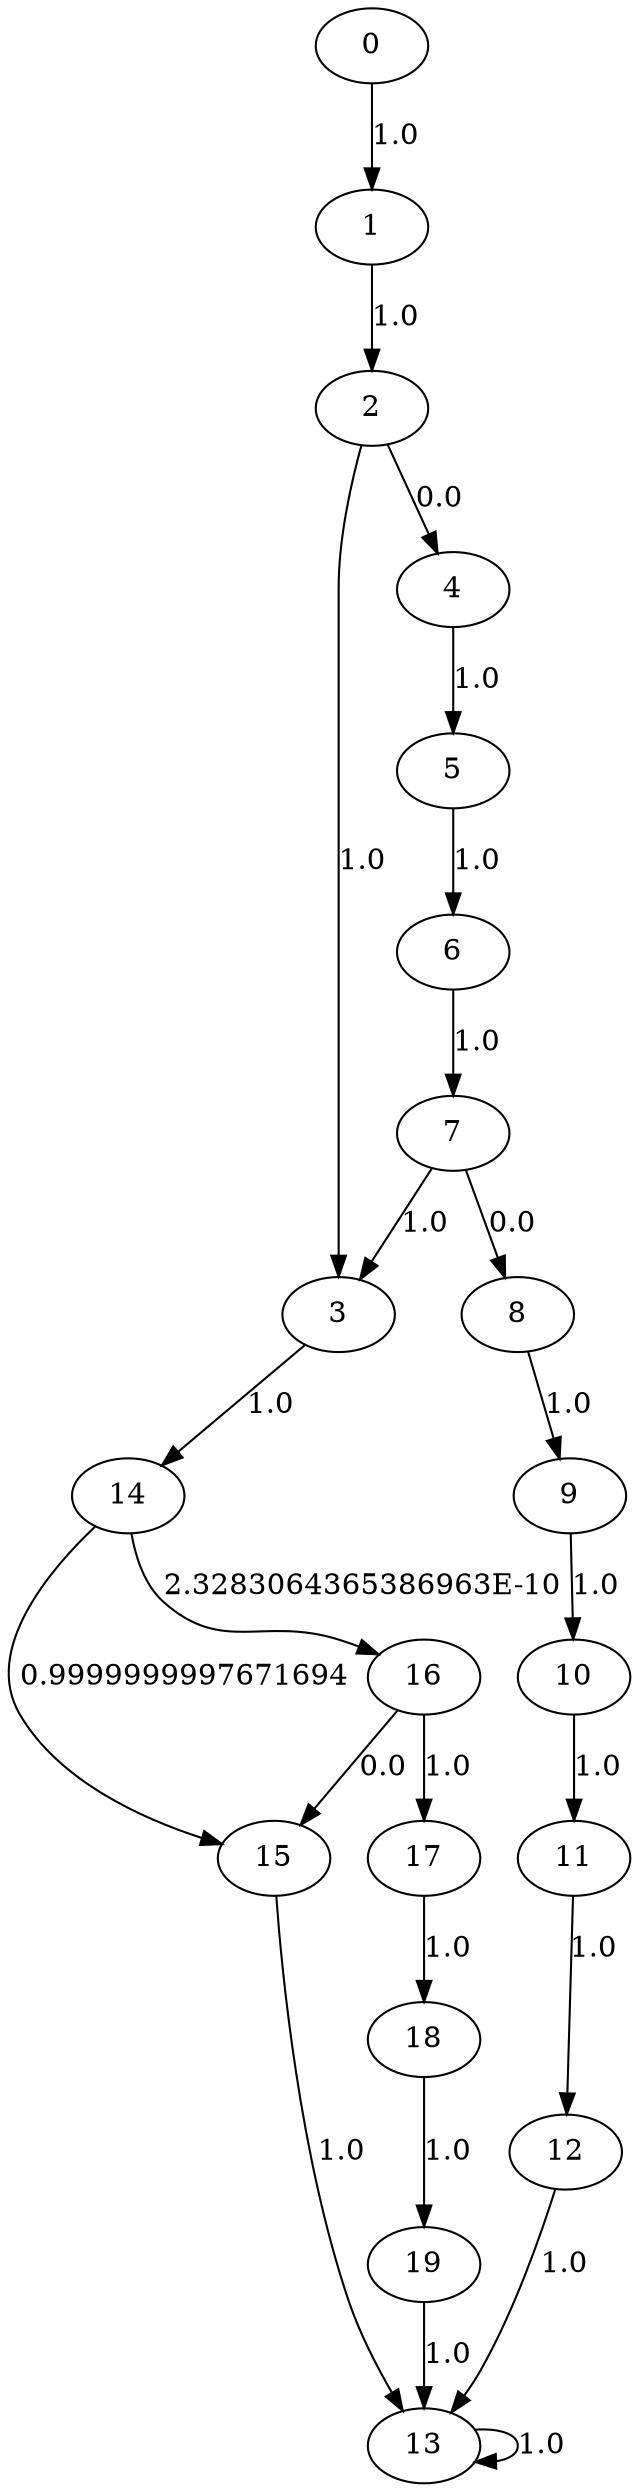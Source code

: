 digraph {
	11 -> 12[label= "1.0"];
	12 -> 13[label= "1.0"];
	13 -> 13[label= "1.0"];
	14 -> 15[label= "0.9999999997671694"];
	14 -> 16[label= "2.3283064365386963E-10"];
	15 -> 13[label= "1.0"];
	16 -> 15[label= "0.0"];
	16 -> 17[label= "1.0"];
	17 -> 18[label= "1.0"];
	18 -> 19[label= "1.0"];
	19 -> 13[label= "1.0"];
	0 -> 1[label= "1.0"];
	1 -> 2[label= "1.0"];
	2 -> 3[label= "1.0"];
	2 -> 4[label= "0.0"];
	3 -> 14[label= "1.0"];
	4 -> 5[label= "1.0"];
	5 -> 6[label= "1.0"];
	6 -> 7[label= "1.0"];
	7 -> 3[label= "1.0"];
	7 -> 8[label= "0.0"];
	8 -> 9[label= "1.0"];
	9 -> 10[label= "1.0"];
	10 -> 11[label= "1.0"];
}